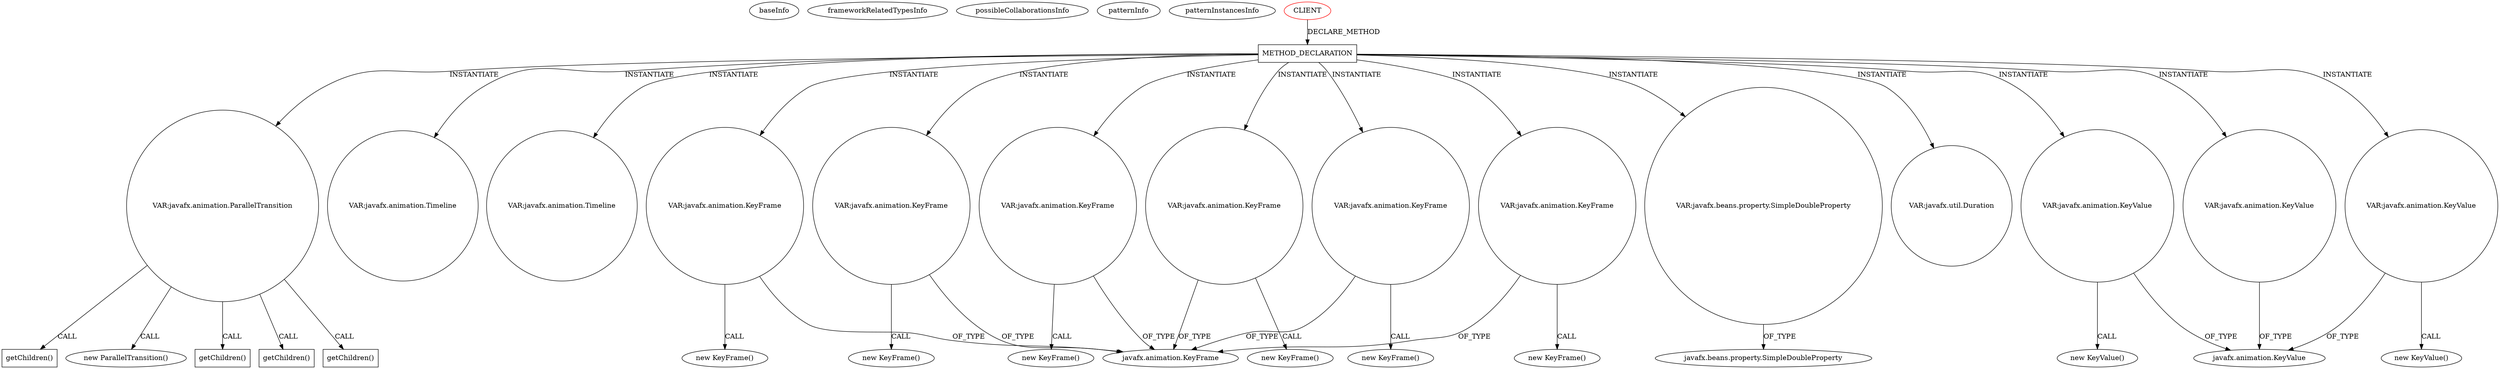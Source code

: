 digraph {
baseInfo[graphId=2652,category="pattern",isAnonymous=false,possibleRelation=false]
frameworkRelatedTypesInfo[]
possibleCollaborationsInfo[]
patternInfo[frequency=2.0,patternRootClient=0]
patternInstancesInfo[0="MrLoNee-RadialFx~/MrLoNee-RadialFx/RadialFx-master/src/com/mrlonee/radialfx/settingsmenu/RadialSettingsMenu.java~RadialSettingsMenu~976",1="MrLoNee-RadialFx~/MrLoNee-RadialFx/RadialFx-master/src/com/mrlonee/radialfx/moviemenu/RadialMovieMenu.java~RadialMovieMenu~969"]
164[label="new ParallelTransition()",vertexType="CONSTRUCTOR_CALL",isFrameworkType=false]
165[label="VAR:javafx.animation.ParallelTransition",vertexType="VARIABLE_EXPRESION",isFrameworkType=false,shape=circle]
160[label="METHOD_DECLARATION",vertexType="CLIENT_METHOD_DECLARATION",isFrameworkType=false,shape=box]
171[label="VAR:javafx.animation.Timeline",vertexType="VARIABLE_EXPRESION",isFrameworkType=false,shape=circle]
194[label="VAR:javafx.animation.Timeline",vertexType="VARIABLE_EXPRESION",isFrameworkType=false,shape=circle]
0[label="CLIENT",vertexType="ROOT_CLIENT_CLASS_DECLARATION",isFrameworkType=false,color=red]
180[label="VAR:javafx.animation.KeyFrame",vertexType="VARIABLE_EXPRESION",isFrameworkType=false,shape=circle]
207[label="VAR:javafx.animation.KeyFrame",vertexType="VARIABLE_EXPRESION",isFrameworkType=false,shape=circle]
179[label="new KeyFrame()",vertexType="CONSTRUCTOR_CALL",isFrameworkType=false]
206[label="new KeyFrame()",vertexType="CONSTRUCTOR_CALL",isFrameworkType=false]
197[label="VAR:javafx.animation.KeyFrame",vertexType="VARIABLE_EXPRESION",isFrameworkType=false,shape=circle]
196[label="new KeyFrame()",vertexType="CONSTRUCTOR_CALL",isFrameworkType=false]
243[label="VAR:javafx.animation.KeyFrame",vertexType="VARIABLE_EXPRESION",isFrameworkType=false,shape=circle]
242[label="new KeyFrame()",vertexType="CONSTRUCTOR_CALL",isFrameworkType=false]
174[label="VAR:javafx.animation.KeyFrame",vertexType="VARIABLE_EXPRESION",isFrameworkType=false,shape=circle]
173[label="new KeyFrame()",vertexType="CONSTRUCTOR_CALL",isFrameworkType=false]
249[label="VAR:javafx.animation.KeyFrame",vertexType="VARIABLE_EXPRESION",isFrameworkType=false,shape=circle]
248[label="new KeyFrame()",vertexType="CONSTRUCTOR_CALL",isFrameworkType=false]
332[label="getChildren()",vertexType="INSIDE_CALL",isFrameworkType=false,shape=box]
189[label="getChildren()",vertexType="INSIDE_CALL",isFrameworkType=false,shape=box]
301[label="getChildren()",vertexType="INSIDE_CALL",isFrameworkType=false,shape=box]
227[label="getChildren()",vertexType="INSIDE_CALL",isFrameworkType=false,shape=box]
229[label="VAR:javafx.beans.property.SimpleDoubleProperty",vertexType="VARIABLE_EXPRESION",isFrameworkType=false,shape=circle]
230[label="javafx.beans.property.SimpleDoubleProperty",vertexType="FRAMEWORK_CLASS_TYPE",isFrameworkType=false]
182[label="VAR:javafx.util.Duration",vertexType="VARIABLE_EXPRESION",isFrameworkType=false,shape=circle]
175[label="javafx.animation.KeyFrame",vertexType="FRAMEWORK_CLASS_TYPE",isFrameworkType=false]
246[label="VAR:javafx.animation.KeyValue",vertexType="VARIABLE_EXPRESION",isFrameworkType=false,shape=circle]
245[label="new KeyValue()",vertexType="CONSTRUCTOR_CALL",isFrameworkType=false]
178[label="javafx.animation.KeyValue",vertexType="FRAMEWORK_CLASS_TYPE",isFrameworkType=false]
186[label="VAR:javafx.animation.KeyValue",vertexType="VARIABLE_EXPRESION",isFrameworkType=false,shape=circle]
185[label="new KeyValue()",vertexType="CONSTRUCTOR_CALL",isFrameworkType=false]
202[label="VAR:javafx.animation.KeyValue",vertexType="VARIABLE_EXPRESION",isFrameworkType=false,shape=circle]
160->182[label="INSTANTIATE"]
246->245[label="CALL"]
160->246[label="INSTANTIATE"]
202->178[label="OF_TYPE"]
160->207[label="INSTANTIATE"]
249->175[label="OF_TYPE"]
0->160[label="DECLARE_METHOD"]
229->230[label="OF_TYPE"]
246->178[label="OF_TYPE"]
186->178[label="OF_TYPE"]
207->175[label="OF_TYPE"]
165->164[label="CALL"]
174->175[label="OF_TYPE"]
174->173[label="CALL"]
160->197[label="INSTANTIATE"]
243->175[label="OF_TYPE"]
165->301[label="CALL"]
160->249[label="INSTANTIATE"]
165->189[label="CALL"]
160->229[label="INSTANTIATE"]
160->174[label="INSTANTIATE"]
186->185[label="CALL"]
165->332[label="CALL"]
160->165[label="INSTANTIATE"]
160->171[label="INSTANTIATE"]
160->243[label="INSTANTIATE"]
197->175[label="OF_TYPE"]
160->186[label="INSTANTIATE"]
243->242[label="CALL"]
180->175[label="OF_TYPE"]
197->196[label="CALL"]
160->194[label="INSTANTIATE"]
165->227[label="CALL"]
249->248[label="CALL"]
180->179[label="CALL"]
160->202[label="INSTANTIATE"]
207->206[label="CALL"]
160->180[label="INSTANTIATE"]
}
